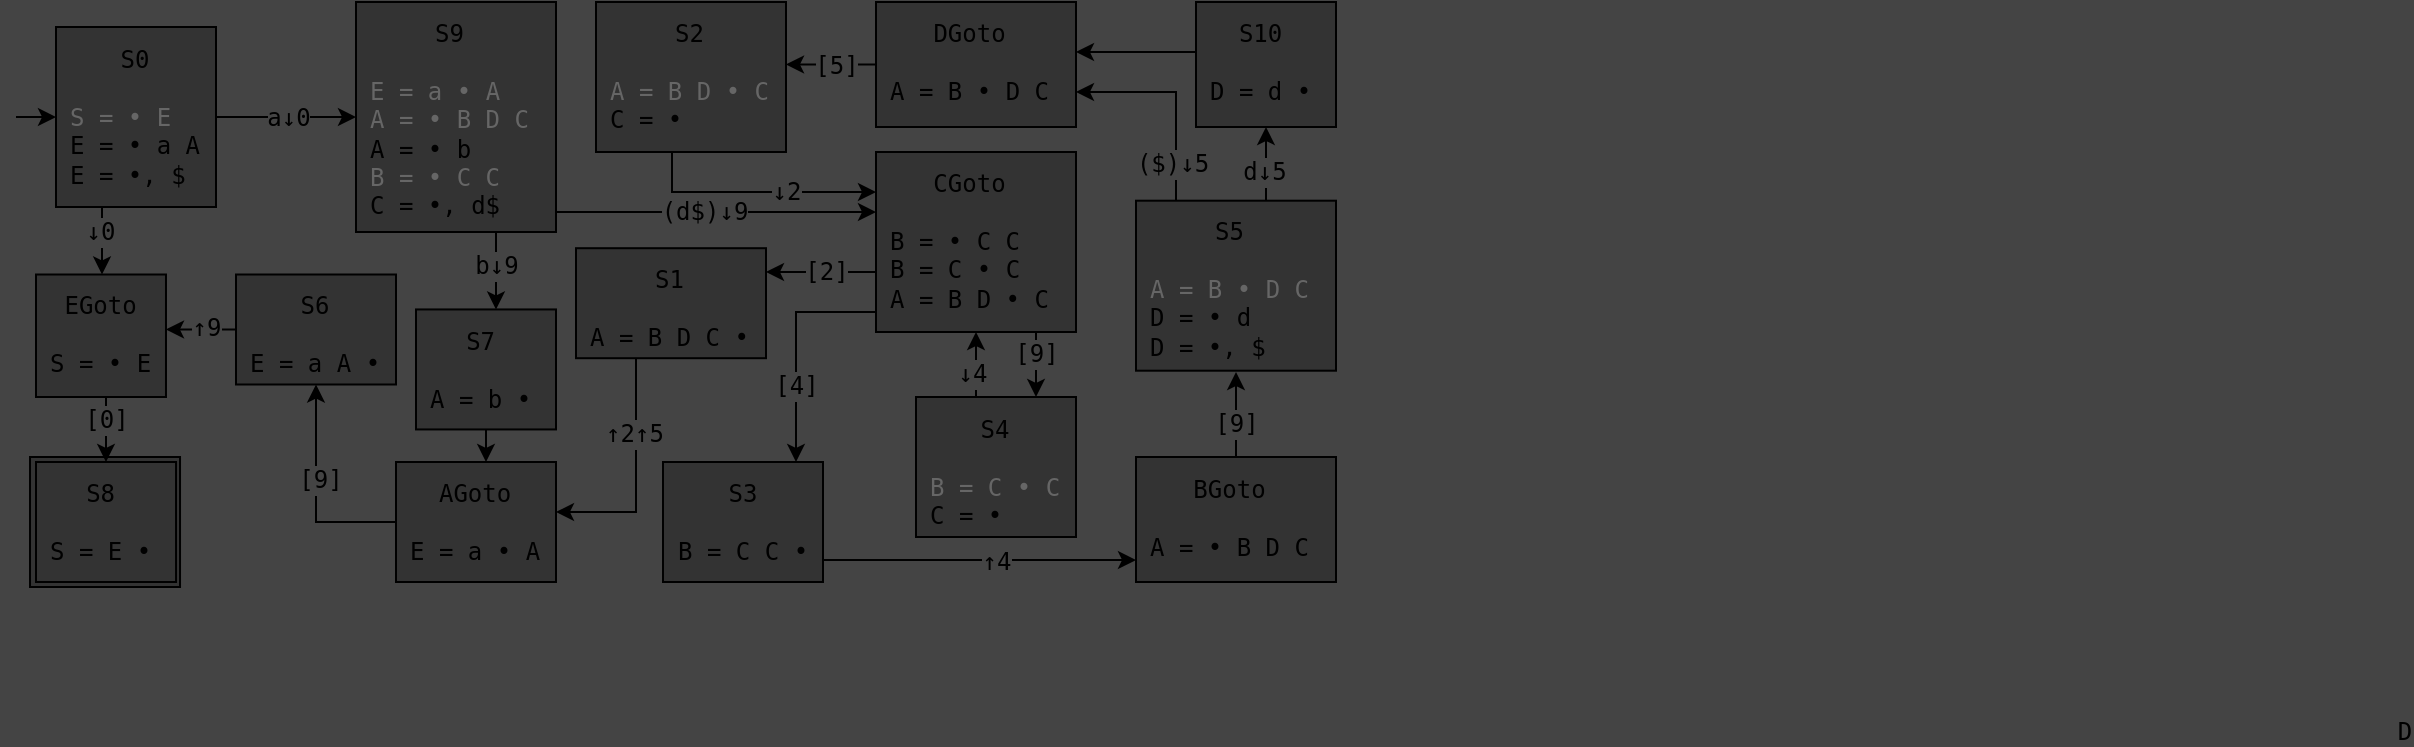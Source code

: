 <mxfile version="25.0.2">
  <diagram name="Page-1" id="PYJ2EbEZMSt3SerLNBYG">
    <mxGraphModel dx="1219" dy="1237" grid="1" gridSize="10" guides="1" tooltips="1" connect="1" arrows="1" fold="1" page="1" pageScale="1" pageWidth="827" pageHeight="1169" background="#444444" math="0" shadow="0">
      <root>
        <mxCell id="0" />
        <mxCell id="1" parent="0" />
        <mxCell id="-faT03Czc0mxViKuH39c-1" value="&lt;div style=&quot;text-align: center;&quot;&gt;S0&lt;/div&gt;&lt;div&gt;&lt;br&gt;&lt;/div&gt;&lt;font&gt;S = •&amp;nbsp;E&lt;/font&gt;&lt;div&gt;E = • a A&lt;br&gt;&lt;div&gt;E =&amp;nbsp;&lt;span style=&quot;background-color: initial;&quot;&gt;•, $&lt;/span&gt;&lt;/div&gt;&lt;/div&gt;" style="rounded=0;whiteSpace=wrap;html=1;fontFamily=monospace;align=left;spacing=7;verticalAlign=top;spacingTop=-3;fillColor=#333333;fontColor=none;noLabel=1;" vertex="1" parent="1">
          <mxGeometry x="17.01" y="242.5" width="75" height="65" as="geometry" />
        </mxCell>
        <mxCell id="pAEnlqBqYRoMagqUOsFd-15" style="edgeStyle=orthogonalEdgeStyle;rounded=0;orthogonalLoop=1;jettySize=auto;html=1;fontFamily=monospace;fontSize=12;fontColor=default;labelBackgroundColor=#444444;resizable=0;" parent="1" source="hS7_LjZfpNOxfmpkIFcN-1" target="pAEnlqBqYRoMagqUOsFd-14" edge="1">
          <mxGeometry relative="1" as="geometry" />
        </mxCell>
        <mxCell id="pAEnlqBqYRoMagqUOsFd-16" value="a↓0" style="edgeLabel;html=1;align=center;verticalAlign=middle;resizable=0;points=[];rounded=0;strokeColor=default;spacing=10;fontFamily=monospace;fontSize=12;fontColor=default;labelBackgroundColor=#444444;fillColor=default;gradientColor=none;" parent="pAEnlqBqYRoMagqUOsFd-15" vertex="1" connectable="0">
          <mxGeometry x="0.019" relative="1" as="geometry">
            <mxPoint as="offset" />
          </mxGeometry>
        </mxCell>
        <mxCell id="rSdr6fm6Imb2P2yYMMA1-73" style="edgeStyle=orthogonalEdgeStyle;rounded=0;orthogonalLoop=1;jettySize=auto;html=1;fontFamily=monospace;fontSize=12;fontColor=default;labelBackgroundColor=#444444;resizable=0;" parent="1" source="hS7_LjZfpNOxfmpkIFcN-1" target="rSdr6fm6Imb2P2yYMMA1-28" edge="1">
          <mxGeometry relative="1" as="geometry">
            <Array as="points">
              <mxPoint x="53" y="130" />
              <mxPoint x="53" y="130" />
            </Array>
          </mxGeometry>
        </mxCell>
        <mxCell id="rSdr6fm6Imb2P2yYMMA1-74" value="↓0" style="edgeLabel;html=1;align=center;verticalAlign=middle;resizable=0;points=[];rounded=0;strokeColor=default;spacing=10;fontFamily=monospace;fontSize=12;fontColor=default;labelBackgroundColor=#444444;fillColor=default;gradientColor=none;" parent="rSdr6fm6Imb2P2yYMMA1-73" vertex="1" connectable="0">
          <mxGeometry x="-0.564" y="1" relative="1" as="geometry">
            <mxPoint x="-2" y="5" as="offset" />
          </mxGeometry>
        </mxCell>
        <mxCell id="hS7_LjZfpNOxfmpkIFcN-1" value="&lt;div style=&quot;text-align: center;&quot;&gt;S0&lt;/div&gt;&lt;div&gt;&lt;br&gt;&lt;/div&gt;&lt;font color=&quot;#666666&quot;&gt;S = •&amp;nbsp;E&lt;/font&gt;&lt;div&gt;E = • a A&lt;br&gt;&lt;div&gt;E =&amp;nbsp;&lt;span style=&quot;background-color: initial;&quot;&gt;•, $&lt;/span&gt;&lt;/div&gt;&lt;/div&gt;" style="rounded=0;whiteSpace=wrap;html=1;fontFamily=monospace;align=left;spacing=7;verticalAlign=top;spacingTop=-3;fillColor=#333333;fontColor=default;" parent="1" vertex="1">
          <mxGeometry x="30" y="27.5" width="80" height="90" as="geometry" />
        </mxCell>
        <mxCell id="hS7_LjZfpNOxfmpkIFcN-2" value="&lt;div style=&quot;text-align: center;&quot;&gt;S8&lt;/div&gt;&lt;div&gt;&lt;br&gt;&lt;/div&gt;&lt;div&gt;S = E&amp;nbsp;&lt;span style=&quot;background-color: initial;&quot;&gt;•&lt;/span&gt;&lt;/div&gt;" style="rounded=0;whiteSpace=wrap;html=1;fontFamily=monospace;align=left;spacing=7;verticalAlign=top;spacingTop=-3;fillColor=#333333;" parent="1" vertex="1">
          <mxGeometry x="20.0" y="245" width="70.02" height="60" as="geometry" />
        </mxCell>
        <mxCell id="hS7_LjZfpNOxfmpkIFcN-57" value="" style="endArrow=classic;html=1;rounded=0;fontFamily=monospace;fontSize=12;fontColor=default;" parent="1" target="hS7_LjZfpNOxfmpkIFcN-1" edge="1">
          <mxGeometry width="50" height="50" relative="1" as="geometry">
            <mxPoint x="10" y="72.5" as="sourcePoint" />
            <mxPoint x="-10" y="52.5" as="targetPoint" />
          </mxGeometry>
        </mxCell>
        <mxCell id="rSdr6fm6Imb2P2yYMMA1-2" style="edgeStyle=orthogonalEdgeStyle;rounded=0;orthogonalLoop=1;jettySize=auto;html=1;fontFamily=monospace;fontSize=12;fontColor=default;labelBackgroundColor=#444444;resizable=0;" parent="1" source="pAEnlqBqYRoMagqUOsFd-14" target="rSdr6fm6Imb2P2yYMMA1-1" edge="1">
          <mxGeometry relative="1" as="geometry">
            <Array as="points">
              <mxPoint x="250" y="147.5" />
              <mxPoint x="250" y="147.5" />
            </Array>
          </mxGeometry>
        </mxCell>
        <mxCell id="rSdr6fm6Imb2P2yYMMA1-3" value="b↓9" style="edgeLabel;html=1;align=center;verticalAlign=middle;resizable=0;points=[];rounded=0;strokeColor=default;spacing=10;fontFamily=monospace;fontSize=12;fontColor=default;labelBackgroundColor=#444444;fillColor=default;gradientColor=none;" parent="rSdr6fm6Imb2P2yYMMA1-2" vertex="1" connectable="0">
          <mxGeometry x="0.004" relative="1" as="geometry">
            <mxPoint y="-3" as="offset" />
          </mxGeometry>
        </mxCell>
        <mxCell id="rSdr6fm6Imb2P2yYMMA1-11" style="edgeStyle=orthogonalEdgeStyle;rounded=0;orthogonalLoop=1;jettySize=auto;html=1;fontFamily=monospace;fontSize=12;fontColor=default;labelBackgroundColor=#444444;resizable=0;" parent="1" source="rSdr6fm6Imb2P2yYMMA1-37" target="rSdr6fm6Imb2P2yYMMA1-10" edge="1">
          <mxGeometry relative="1" as="geometry">
            <Array as="points">
              <mxPoint x="620" y="200" />
              <mxPoint x="620" y="200" />
            </Array>
          </mxGeometry>
        </mxCell>
        <mxCell id="rSdr6fm6Imb2P2yYMMA1-61" value="[9]" style="edgeLabel;html=1;align=center;verticalAlign=middle;resizable=0;points=[];rounded=0;strokeColor=default;spacing=10;fontFamily=monospace;fontSize=12;fontColor=default;labelBackgroundColor=#444444;fillColor=default;gradientColor=none;" parent="rSdr6fm6Imb2P2yYMMA1-11" vertex="1" connectable="0">
          <mxGeometry x="-0.08" y="-2" relative="1" as="geometry">
            <mxPoint x="-2" y="3" as="offset" />
          </mxGeometry>
        </mxCell>
        <mxCell id="rSdr6fm6Imb2P2yYMMA1-53" style="edgeStyle=orthogonalEdgeStyle;rounded=0;orthogonalLoop=1;jettySize=auto;html=1;fontFamily=monospace;fontSize=12;fontColor=default;labelBackgroundColor=#444444;resizable=0;" parent="1" source="pAEnlqBqYRoMagqUOsFd-14" target="rSdr6fm6Imb2P2yYMMA1-44" edge="1">
          <mxGeometry relative="1" as="geometry">
            <Array as="points">
              <mxPoint x="360" y="120" />
              <mxPoint x="360" y="120" />
            </Array>
          </mxGeometry>
        </mxCell>
        <mxCell id="rSdr6fm6Imb2P2yYMMA1-54" value="(d$)↓9" style="edgeLabel;html=1;align=center;verticalAlign=middle;resizable=0;points=[];rounded=0;strokeColor=default;spacing=10;fontFamily=monospace;fontSize=12;fontColor=default;labelBackgroundColor=#444444;fillColor=default;gradientColor=none;" parent="rSdr6fm6Imb2P2yYMMA1-53" vertex="1" connectable="0">
          <mxGeometry x="-0.082" relative="1" as="geometry">
            <mxPoint as="offset" />
          </mxGeometry>
        </mxCell>
        <mxCell id="pAEnlqBqYRoMagqUOsFd-14" value="&lt;div style=&quot;text-align: center;&quot;&gt;S9&lt;/div&gt;&lt;div&gt;&lt;span style=&quot;background-color: initial;&quot;&gt;&lt;br&gt;&lt;/span&gt;&lt;/div&gt;&lt;div&gt;&lt;font color=&quot;#666666&quot;&gt;&lt;span style=&quot;background-color: initial;&quot;&gt;E =&lt;/span&gt;&lt;span style=&quot;background-color: initial;&quot;&gt;&amp;nbsp;a&lt;/span&gt;&lt;span style=&quot;background-color: initial;&quot;&gt;&amp;nbsp;&lt;/span&gt;&lt;span style=&quot;background-color: initial;&quot;&gt;•&lt;/span&gt;&lt;span style=&quot;background-color: initial;&quot;&gt;&amp;nbsp;A&lt;br&gt;&lt;/span&gt;&lt;/font&gt;&lt;/div&gt;&lt;div&gt;&lt;span style=&quot;background-color: initial;&quot;&gt;&lt;font color=&quot;#666666&quot;&gt;A = • B D C&lt;/font&gt;&lt;/span&gt;&lt;/div&gt;&lt;div&gt;&lt;span style=&quot;background-color: initial;&quot;&gt;A = • b&lt;/span&gt;&lt;/div&gt;&lt;div&gt;&lt;font color=&quot;#666666&quot;&gt;&lt;span style=&quot;background-color: initial;&quot;&gt;B =&amp;nbsp;&lt;/span&gt;&lt;span style=&quot;background-color: initial;&quot;&gt;• C C&lt;/span&gt;&lt;/font&gt;&lt;/div&gt;&lt;div&gt;&lt;span style=&quot;background-color: initial;&quot;&gt;C =&amp;nbsp;&lt;/span&gt;&lt;span style=&quot;background-color: initial;&quot;&gt;•, d$&lt;/span&gt;&lt;/div&gt;" style="rounded=0;whiteSpace=wrap;html=1;fontFamily=monospace;align=left;spacing=7;verticalAlign=top;spacingTop=-3;fillColor=#333333;fontColor=default;" parent="1" vertex="1">
          <mxGeometry x="180" y="15" width="100" height="115" as="geometry" />
        </mxCell>
        <mxCell id="rSdr6fm6Imb2P2yYMMA1-34" style="edgeStyle=orthogonalEdgeStyle;rounded=0;orthogonalLoop=1;jettySize=auto;html=1;fontFamily=monospace;fontSize=12;fontColor=default;labelBackgroundColor=#444444;resizable=0;" parent="1" source="rSdr6fm6Imb2P2yYMMA1-1" target="rSdr6fm6Imb2P2yYMMA1-31" edge="1">
          <mxGeometry relative="1" as="geometry">
            <Array as="points">
              <mxPoint x="255" y="217.5" />
              <mxPoint x="250" y="217.5" />
            </Array>
          </mxGeometry>
        </mxCell>
        <mxCell id="rSdr6fm6Imb2P2yYMMA1-1" value="&lt;div style=&quot;text-align: center;&quot;&gt;S7&lt;/div&gt;&lt;div&gt;&lt;br&gt;&lt;/div&gt;&lt;div&gt;&lt;span style=&quot;background-color: initial;&quot;&gt;A = b&lt;/span&gt;&lt;span style=&quot;background-color: initial;&quot;&gt;&amp;nbsp;&lt;/span&gt;&lt;span style=&quot;background-color: initial;&quot;&gt;•&lt;/span&gt;&lt;/div&gt;" style="rounded=0;whiteSpace=wrap;html=1;fontFamily=monospace;align=left;spacing=7;verticalAlign=top;spacingTop=-3;fillColor=#333333;fontColor=default;" parent="1" vertex="1">
          <mxGeometry x="210" y="168.72" width="70" height="60" as="geometry" />
        </mxCell>
        <mxCell id="rSdr6fm6Imb2P2yYMMA1-29" style="edgeStyle=orthogonalEdgeStyle;rounded=0;orthogonalLoop=1;jettySize=auto;html=1;fontFamily=monospace;fontSize=12;fontColor=default;labelBackgroundColor=#444444;resizable=0;" parent="1" source="rSdr6fm6Imb2P2yYMMA1-4" target="rSdr6fm6Imb2P2yYMMA1-28" edge="1">
          <mxGeometry relative="1" as="geometry">
            <Array as="points">
              <mxPoint x="140" y="160.5" />
            </Array>
          </mxGeometry>
        </mxCell>
        <mxCell id="rSdr6fm6Imb2P2yYMMA1-64" value="↑9" style="edgeLabel;html=1;align=center;verticalAlign=middle;resizable=0;points=[];rounded=0;strokeColor=default;spacing=10;fontFamily=monospace;fontSize=12;fontColor=default;labelBackgroundColor=#444444;fillColor=default;gradientColor=none;" parent="rSdr6fm6Imb2P2yYMMA1-29" vertex="1" connectable="0">
          <mxGeometry x="-0.191" y="1" relative="1" as="geometry">
            <mxPoint x="-1" y="-2" as="offset" />
          </mxGeometry>
        </mxCell>
        <mxCell id="rSdr6fm6Imb2P2yYMMA1-4" value="&lt;div style=&quot;text-align: center;&quot;&gt;S6&lt;/div&gt;&lt;div&gt;&lt;span style=&quot;background-color: initial;&quot;&gt;&lt;br&gt;&lt;/span&gt;&lt;/div&gt;&lt;div&gt;&lt;span style=&quot;background-color: initial;&quot;&gt;E =&lt;/span&gt;&lt;span style=&quot;background-color: initial;&quot;&gt;&amp;nbsp;a&lt;/span&gt;&lt;span style=&quot;background-color: initial;&quot;&gt;&amp;nbsp;A&lt;/span&gt;&lt;span style=&quot;background-color: initial;&quot;&gt;&amp;nbsp;&lt;/span&gt;&lt;span style=&quot;background-color: initial;&quot;&gt;•&lt;/span&gt;&lt;/div&gt;" style="rounded=0;whiteSpace=wrap;html=1;fontFamily=monospace;align=left;spacing=7;verticalAlign=top;spacingTop=-3;fillColor=#333333;fontColor=default;" parent="1" vertex="1">
          <mxGeometry x="120" y="151.25" width="80" height="55" as="geometry" />
        </mxCell>
        <mxCell id="rSdr6fm6Imb2P2yYMMA1-48" style="edgeStyle=orthogonalEdgeStyle;rounded=0;orthogonalLoop=1;jettySize=auto;html=1;fontFamily=monospace;fontSize=12;fontColor=default;labelBackgroundColor=#444444;resizable=0;" parent="1" source="rSdr6fm6Imb2P2yYMMA1-7" target="rSdr6fm6Imb2P2yYMMA1-44" edge="1">
          <mxGeometry relative="1" as="geometry">
            <mxPoint x="500" y="243.72" as="sourcePoint" />
            <Array as="points">
              <mxPoint x="490" y="193.72" />
              <mxPoint x="490" y="193.72" />
            </Array>
          </mxGeometry>
        </mxCell>
        <mxCell id="rSdr6fm6Imb2P2yYMMA1-56" value="↓4" style="edgeLabel;html=1;align=center;verticalAlign=middle;resizable=0;points=[];rounded=0;strokeColor=default;spacing=10;fontFamily=monospace;fontSize=12;fontColor=default;labelBackgroundColor=#444444;fillColor=default;gradientColor=none;" parent="rSdr6fm6Imb2P2yYMMA1-48" vertex="1" connectable="0">
          <mxGeometry x="-0.268" y="2" relative="1" as="geometry">
            <mxPoint as="offset" />
          </mxGeometry>
        </mxCell>
        <mxCell id="rSdr6fm6Imb2P2yYMMA1-7" value="&lt;div style=&quot;text-align: center;&quot;&gt;S4&lt;/div&gt;&lt;div&gt;&lt;br&gt;&lt;/div&gt;&lt;div&gt;&lt;font color=&quot;#666666&quot;&gt;&lt;span style=&quot;background-color: initial;&quot;&gt;B =&lt;/span&gt;&lt;span style=&quot;background-color: initial;&quot;&gt;&amp;nbsp;C&lt;/span&gt;&lt;span style=&quot;background-color: initial;&quot;&gt;&amp;nbsp;&lt;/span&gt;&lt;span style=&quot;background-color: initial;&quot;&gt;•&lt;/span&gt;&lt;span style=&quot;background-color: initial;&quot;&gt;&amp;nbsp;C&lt;/span&gt;&lt;/font&gt;&lt;/div&gt;&lt;div&gt;&lt;span style=&quot;background-color: initial;&quot;&gt;C =&amp;nbsp;&lt;/span&gt;&lt;span style=&quot;background-color: initial;&quot;&gt;•&lt;/span&gt;&lt;/div&gt;" style="rounded=0;whiteSpace=wrap;html=1;fontFamily=monospace;align=left;spacing=7;verticalAlign=top;spacingTop=-3;fillColor=#333333;fontColor=default;" parent="1" vertex="1">
          <mxGeometry x="460" y="212.5" width="80" height="70" as="geometry" />
        </mxCell>
        <mxCell id="rSdr6fm6Imb2P2yYMMA1-19" style="edgeStyle=orthogonalEdgeStyle;rounded=0;orthogonalLoop=1;jettySize=auto;html=1;fontFamily=monospace;fontSize=12;fontColor=default;labelBackgroundColor=#444444;resizable=0;" parent="1" source="rSdr6fm6Imb2P2yYMMA1-10" target="rSdr6fm6Imb2P2yYMMA1-18" edge="1">
          <mxGeometry relative="1" as="geometry">
            <Array as="points">
              <mxPoint x="635" y="100" />
              <mxPoint x="635" y="100" />
            </Array>
          </mxGeometry>
        </mxCell>
        <mxCell id="rSdr6fm6Imb2P2yYMMA1-20" value="d↓5" style="edgeLabel;html=1;align=center;verticalAlign=middle;resizable=0;points=[];rounded=0;strokeColor=default;spacing=10;fontFamily=monospace;fontSize=12;fontColor=default;labelBackgroundColor=#444444;fillColor=default;gradientColor=none;" parent="rSdr6fm6Imb2P2yYMMA1-19" vertex="1" connectable="0">
          <mxGeometry x="-0.092" y="-1" relative="1" as="geometry">
            <mxPoint x="-2" y="2" as="offset" />
          </mxGeometry>
        </mxCell>
        <mxCell id="rSdr6fm6Imb2P2yYMMA1-68" style="edgeStyle=orthogonalEdgeStyle;rounded=0;orthogonalLoop=1;jettySize=auto;html=1;fontFamily=monospace;fontSize=12;fontColor=default;labelBackgroundColor=#444444;resizable=0;" parent="1" source="rSdr6fm6Imb2P2yYMMA1-10" target="rSdr6fm6Imb2P2yYMMA1-66" edge="1">
          <mxGeometry relative="1" as="geometry">
            <Array as="points">
              <mxPoint x="590" y="60" />
            </Array>
          </mxGeometry>
        </mxCell>
        <mxCell id="rSdr6fm6Imb2P2yYMMA1-69" value="($)↓5" style="edgeLabel;html=1;align=center;verticalAlign=middle;resizable=0;points=[];rounded=0;strokeColor=default;spacing=10;fontFamily=monospace;fontSize=12;fontColor=default;labelBackgroundColor=#444444;fillColor=default;gradientColor=none;" parent="rSdr6fm6Imb2P2yYMMA1-68" vertex="1" connectable="0">
          <mxGeometry x="-0.648" relative="1" as="geometry">
            <mxPoint x="-2" as="offset" />
          </mxGeometry>
        </mxCell>
        <mxCell id="rSdr6fm6Imb2P2yYMMA1-10" value="&lt;div style=&quot;text-align: center;&quot;&gt;S5&lt;/div&gt;&lt;div style=&quot;text-align: center;&quot;&gt;&lt;br&gt;&lt;/div&gt;&lt;div&gt;&lt;font color=&quot;#666666&quot;&gt;&lt;span style=&quot;background-color: initial;&quot;&gt;A = B&lt;/span&gt;&lt;span style=&quot;background-color: initial;&quot;&gt;&amp;nbsp;&lt;/span&gt;&lt;span style=&quot;background-color: initial;&quot;&gt;•&lt;/span&gt;&lt;span style=&quot;background-color: initial;&quot;&gt;&amp;nbsp;D C&lt;/span&gt;&lt;/font&gt;&lt;/div&gt;&lt;div&gt;&lt;span style=&quot;background-color: initial;&quot;&gt;D = • d&lt;/span&gt;&lt;/div&gt;&lt;div&gt;&lt;span style=&quot;background-color: initial;&quot;&gt;D =&amp;nbsp;&lt;/span&gt;&lt;span style=&quot;background-color: initial;&quot;&gt;•, $&lt;/span&gt;&lt;/div&gt;" style="rounded=0;whiteSpace=wrap;html=1;fontFamily=monospace;align=left;spacing=7;verticalAlign=top;spacingTop=-3;fillColor=#333333;fontColor=default;" parent="1" vertex="1">
          <mxGeometry x="570" y="114.35" width="100" height="85" as="geometry" />
        </mxCell>
        <mxCell id="rSdr6fm6Imb2P2yYMMA1-45" style="edgeStyle=orthogonalEdgeStyle;rounded=0;orthogonalLoop=1;jettySize=auto;html=1;fontFamily=monospace;fontSize=12;fontColor=default;labelBackgroundColor=#444444;resizable=0;" parent="1" edge="1">
          <mxGeometry relative="1" as="geometry">
            <mxPoint x="413.5" y="294.034" as="sourcePoint" />
            <mxPoint x="570" y="294.034" as="targetPoint" />
            <Array as="points">
              <mxPoint x="500" y="294" />
              <mxPoint x="500" y="294" />
            </Array>
          </mxGeometry>
        </mxCell>
        <mxCell id="rSdr6fm6Imb2P2yYMMA1-60" value="↑4" style="edgeLabel;html=1;align=center;verticalAlign=middle;resizable=0;points=[];rounded=0;strokeColor=default;spacing=10;fontFamily=monospace;fontSize=12;fontColor=default;labelBackgroundColor=#444444;fillColor=default;gradientColor=none;" parent="rSdr6fm6Imb2P2yYMMA1-45" vertex="1" connectable="0">
          <mxGeometry x="-0.306" y="-1" relative="1" as="geometry">
            <mxPoint x="32" as="offset" />
          </mxGeometry>
        </mxCell>
        <mxCell id="rSdr6fm6Imb2P2yYMMA1-13" value="&lt;div style=&quot;text-align: center;&quot;&gt;S3&lt;/div&gt;&lt;div&gt;&lt;br&gt;&lt;/div&gt;&lt;div&gt;&lt;span style=&quot;background-color: initial;&quot;&gt;B =&lt;/span&gt;&lt;span style=&quot;background-color: initial;&quot;&gt;&amp;nbsp;C&lt;/span&gt;&lt;span style=&quot;background-color: initial;&quot;&gt;&amp;nbsp;C&lt;/span&gt;&lt;span style=&quot;background-color: initial;&quot;&gt;&amp;nbsp;&lt;/span&gt;&lt;span style=&quot;background-color: initial;&quot;&gt;•&lt;/span&gt;&lt;/div&gt;" style="rounded=0;whiteSpace=wrap;html=1;fontFamily=monospace;align=left;spacing=7;verticalAlign=top;spacingTop=-3;fillColor=#333333;fontColor=default;" parent="1" vertex="1">
          <mxGeometry x="333.5" y="245" width="80" height="60" as="geometry" />
        </mxCell>
        <mxCell id="rSdr6fm6Imb2P2yYMMA1-23" style="edgeStyle=orthogonalEdgeStyle;rounded=0;orthogonalLoop=1;jettySize=auto;html=1;fontFamily=monospace;fontSize=12;fontColor=default;labelBackgroundColor=#444444;resizable=0;" parent="1" source="rSdr6fm6Imb2P2yYMMA1-66" target="rSdr6fm6Imb2P2yYMMA1-22" edge="1">
          <mxGeometry relative="1" as="geometry">
            <Array as="points">
              <mxPoint x="410" y="46" />
              <mxPoint x="410" y="46" />
            </Array>
          </mxGeometry>
        </mxCell>
        <mxCell id="rSdr6fm6Imb2P2yYMMA1-24" value="D" style="edgeLabel;html=1;align=center;verticalAlign=middle;resizable=0;points=[];rounded=0;strokeColor=default;spacing=10;fontFamily=monospace;fontSize=12;fontColor=default;labelBackgroundColor=#444444;fillColor=default;gradientColor=none;" parent="rSdr6fm6Imb2P2yYMMA1-23" vertex="1" connectable="0">
          <mxGeometry x="0.158" relative="1" as="geometry">
            <mxPoint x="790" y="333" as="offset" />
          </mxGeometry>
        </mxCell>
        <mxCell id="rSdr6fm6Imb2P2yYMMA1-70" value="" style="edgeLabel;html=1;align=center;verticalAlign=middle;resizable=0;points=[];rounded=0;strokeColor=default;spacing=10;fontFamily=monospace;fontSize=12;fontColor=default;labelBackgroundColor=#444444;fillColor=default;gradientColor=none;" parent="rSdr6fm6Imb2P2yYMMA1-23" vertex="1" connectable="0">
          <mxGeometry x="-0.58" y="1" relative="1" as="geometry">
            <mxPoint as="offset" />
          </mxGeometry>
        </mxCell>
        <mxCell id="rSdr6fm6Imb2P2yYMMA1-71" value="[5]" style="edgeLabel;html=1;align=center;verticalAlign=middle;resizable=0;points=[];rounded=0;strokeColor=default;spacing=10;fontFamily=monospace;fontSize=12;fontColor=default;labelBackgroundColor=#444444;fillColor=default;gradientColor=none;" parent="rSdr6fm6Imb2P2yYMMA1-23" vertex="1" connectable="0">
          <mxGeometry x="-0.733" relative="1" as="geometry">
            <mxPoint x="-14" as="offset" />
          </mxGeometry>
        </mxCell>
        <mxCell id="rSdr6fm6Imb2P2yYMMA1-67" style="edgeStyle=orthogonalEdgeStyle;rounded=0;orthogonalLoop=1;jettySize=auto;html=1;fontFamily=monospace;fontSize=12;fontColor=default;labelBackgroundColor=#444444;resizable=0;" parent="1" source="rSdr6fm6Imb2P2yYMMA1-18" target="rSdr6fm6Imb2P2yYMMA1-66" edge="1">
          <mxGeometry relative="1" as="geometry">
            <Array as="points">
              <mxPoint x="570" y="40" />
              <mxPoint x="570" y="40" />
            </Array>
          </mxGeometry>
        </mxCell>
        <mxCell id="rSdr6fm6Imb2P2yYMMA1-18" value="&lt;div style=&quot;text-align: center;&quot;&gt;S10&lt;/div&gt;&lt;div style=&quot;text-align: center;&quot;&gt;&lt;br&gt;&lt;/div&gt;&lt;div&gt;&lt;span style=&quot;background-color: initial;&quot;&gt;D = d&lt;/span&gt;&lt;span style=&quot;background-color: initial;&quot;&gt;&amp;nbsp;&lt;/span&gt;&lt;span style=&quot;background-color: initial;&quot;&gt;•&lt;br&gt;&lt;/span&gt;&lt;/div&gt;" style="rounded=0;whiteSpace=wrap;html=1;fontFamily=monospace;align=left;spacing=7;verticalAlign=top;spacingTop=-3;fillColor=#333333;fontColor=default;" parent="1" vertex="1">
          <mxGeometry x="600" y="15.0" width="70" height="62.5" as="geometry" />
        </mxCell>
        <mxCell id="rSdr6fm6Imb2P2yYMMA1-52" style="edgeStyle=orthogonalEdgeStyle;rounded=0;orthogonalLoop=1;jettySize=auto;html=1;fontFamily=monospace;fontSize=12;fontColor=default;labelBackgroundColor=#444444;resizable=0;" parent="1" source="rSdr6fm6Imb2P2yYMMA1-22" target="rSdr6fm6Imb2P2yYMMA1-44" edge="1">
          <mxGeometry relative="1" as="geometry">
            <Array as="points">
              <mxPoint x="338" y="110" />
            </Array>
          </mxGeometry>
        </mxCell>
        <mxCell id="rSdr6fm6Imb2P2yYMMA1-58" value="↓2" style="edgeLabel;html=1;align=center;verticalAlign=middle;resizable=0;points=[];rounded=0;strokeColor=default;spacing=10;fontFamily=monospace;fontSize=12;fontColor=default;labelBackgroundColor=#444444;fillColor=default;gradientColor=none;" parent="rSdr6fm6Imb2P2yYMMA1-52" vertex="1" connectable="0">
          <mxGeometry x="-0.114" y="1" relative="1" as="geometry">
            <mxPoint x="23" y="1" as="offset" />
          </mxGeometry>
        </mxCell>
        <mxCell id="rSdr6fm6Imb2P2yYMMA1-22" value="&lt;div style=&quot;text-align: center;&quot;&gt;S2&lt;/div&gt;&lt;div style=&quot;text-align: center;&quot;&gt;&lt;br&gt;&lt;/div&gt;&lt;div&gt;&lt;font color=&quot;#666666&quot;&gt;&lt;span style=&quot;background-color: initial;&quot;&gt;A = B&lt;/span&gt;&lt;span style=&quot;background-color: initial;&quot;&gt;&amp;nbsp;D&lt;/span&gt;&lt;span style=&quot;background-color: initial;&quot;&gt;&amp;nbsp;&lt;/span&gt;&lt;span style=&quot;background-color: initial;&quot;&gt;•&lt;/span&gt;&lt;span style=&quot;background-color: initial;&quot;&gt;&amp;nbsp;C&lt;/span&gt;&lt;/font&gt;&lt;/div&gt;&lt;div&gt;&lt;span style=&quot;background-color: initial;&quot;&gt;C =&amp;nbsp;&lt;/span&gt;&lt;span style=&quot;background-color: initial;&quot;&gt;•&lt;/span&gt;&lt;/div&gt;" style="rounded=0;whiteSpace=wrap;html=1;fontFamily=monospace;align=left;spacing=7;verticalAlign=top;spacingTop=-3;fillColor=#333333;fontColor=default;" parent="1" vertex="1">
          <mxGeometry x="300" y="15" width="95" height="75" as="geometry" />
        </mxCell>
        <mxCell id="rSdr6fm6Imb2P2yYMMA1-33" style="edgeStyle=orthogonalEdgeStyle;rounded=0;orthogonalLoop=1;jettySize=auto;html=1;fontFamily=monospace;fontSize=12;fontColor=default;labelBackgroundColor=#444444;resizable=0;" parent="1" source="rSdr6fm6Imb2P2yYMMA1-25" target="rSdr6fm6Imb2P2yYMMA1-31" edge="1">
          <mxGeometry relative="1" as="geometry">
            <Array as="points">
              <mxPoint x="320" y="270" />
            </Array>
          </mxGeometry>
        </mxCell>
        <mxCell id="rSdr6fm6Imb2P2yYMMA1-62" value="↑2↑5" style="edgeLabel;html=1;align=center;verticalAlign=middle;resizable=0;points=[];rounded=0;strokeColor=default;spacing=10;fontFamily=monospace;fontSize=12;fontColor=default;labelBackgroundColor=#444444;fillColor=default;gradientColor=none;" parent="rSdr6fm6Imb2P2yYMMA1-33" vertex="1" connectable="0">
          <mxGeometry x="-0.348" y="-1" relative="1" as="geometry">
            <mxPoint as="offset" />
          </mxGeometry>
        </mxCell>
        <mxCell id="rSdr6fm6Imb2P2yYMMA1-30" style="edgeStyle=orthogonalEdgeStyle;rounded=0;orthogonalLoop=1;jettySize=auto;html=1;fontFamily=monospace;fontSize=12;fontColor=default;labelBackgroundColor=#444444;resizable=0;" parent="1" source="rSdr6fm6Imb2P2yYMMA1-28" target="hS7_LjZfpNOxfmpkIFcN-2" edge="1">
          <mxGeometry relative="1" as="geometry">
            <Array as="points">
              <mxPoint x="55" y="230" />
              <mxPoint x="55" y="230" />
            </Array>
          </mxGeometry>
        </mxCell>
        <mxCell id="rSdr6fm6Imb2P2yYMMA1-65" value="[0]" style="edgeLabel;html=1;align=center;verticalAlign=middle;resizable=0;points=[];rounded=0;strokeColor=default;spacing=10;fontFamily=monospace;fontSize=12;fontColor=default;labelBackgroundColor=#444444;fillColor=default;gradientColor=none;" parent="rSdr6fm6Imb2P2yYMMA1-30" vertex="1" connectable="0">
          <mxGeometry x="-0.066" y="-1" relative="1" as="geometry">
            <mxPoint x="1" y="-4" as="offset" />
          </mxGeometry>
        </mxCell>
        <mxCell id="rSdr6fm6Imb2P2yYMMA1-28" value="&lt;div style=&quot;text-align: center;&quot;&gt;EGoto&lt;/div&gt;&lt;div&gt;&lt;br&gt;&lt;/div&gt;&lt;font&gt;S = •&amp;nbsp;E&lt;/font&gt;" style="rounded=0;whiteSpace=wrap;html=1;fontFamily=monospace;align=left;spacing=7;verticalAlign=top;spacingTop=-3;fillColor=#333333;fontColor=default;" parent="1" vertex="1">
          <mxGeometry x="20" y="151.25" width="64.99" height="61.25" as="geometry" />
        </mxCell>
        <mxCell id="rSdr6fm6Imb2P2yYMMA1-32" style="edgeStyle=orthogonalEdgeStyle;rounded=0;orthogonalLoop=1;jettySize=auto;html=1;fontFamily=monospace;fontSize=12;fontColor=default;labelBackgroundColor=#444444;resizable=0;" parent="1" source="rSdr6fm6Imb2P2yYMMA1-31" target="rSdr6fm6Imb2P2yYMMA1-4" edge="1">
          <mxGeometry relative="1" as="geometry">
            <Array as="points">
              <mxPoint x="160" y="275" />
            </Array>
          </mxGeometry>
        </mxCell>
        <mxCell id="rSdr6fm6Imb2P2yYMMA1-63" value="[9]" style="edgeLabel;html=1;align=center;verticalAlign=middle;resizable=0;points=[];rounded=0;strokeColor=default;spacing=10;fontFamily=monospace;fontSize=12;fontColor=default;labelBackgroundColor=#444444;fillColor=default;gradientColor=none;" parent="rSdr6fm6Imb2P2yYMMA1-32" vertex="1" connectable="0">
          <mxGeometry x="0.134" y="-2" relative="1" as="geometry">
            <mxPoint as="offset" />
          </mxGeometry>
        </mxCell>
        <mxCell id="rSdr6fm6Imb2P2yYMMA1-31" value="&lt;div style=&quot;text-align: center;&quot;&gt;AGoto&lt;/div&gt;&lt;div&gt;&lt;span style=&quot;background-color: initial;&quot;&gt;&lt;br&gt;&lt;/span&gt;&lt;/div&gt;&lt;div&gt;&lt;span style=&quot;background-color: initial;&quot;&gt;E =&lt;/span&gt;&lt;span style=&quot;background-color: initial;&quot;&gt;&amp;nbsp;a&lt;/span&gt;&lt;span style=&quot;background-color: initial;&quot;&gt;&amp;nbsp;&lt;/span&gt;&lt;span style=&quot;background-color: initial;&quot;&gt;•&lt;/span&gt;&lt;span style=&quot;background-color: initial;&quot;&gt;&amp;nbsp;A&lt;/span&gt;&lt;/div&gt;" style="rounded=0;whiteSpace=wrap;html=1;fontFamily=monospace;align=left;spacing=7;verticalAlign=top;spacingTop=-3;fillColor=#333333;fontColor=default;" parent="1" vertex="1">
          <mxGeometry x="200" y="245" width="80" height="60" as="geometry" />
        </mxCell>
        <mxCell id="rSdr6fm6Imb2P2yYMMA1-37" value="&lt;div style=&quot;text-align: center;&quot;&gt;BGoto&lt;/div&gt;&lt;div&gt;&lt;span style=&quot;background-color: initial;&quot;&gt;&lt;br&gt;&lt;/span&gt;&lt;/div&gt;&lt;div&gt;&lt;span style=&quot;background-color: initial;&quot;&gt;A = • B D C&lt;/span&gt;&lt;/div&gt;" style="rounded=0;whiteSpace=wrap;html=1;fontFamily=monospace;align=left;spacing=7;verticalAlign=top;spacingTop=-3;fillColor=#333333;fontColor=default;" parent="1" vertex="1">
          <mxGeometry x="570" y="242.5" width="100" height="62.5" as="geometry" />
        </mxCell>
        <mxCell id="rSdr6fm6Imb2P2yYMMA1-46" style="edgeStyle=orthogonalEdgeStyle;rounded=0;orthogonalLoop=1;jettySize=auto;html=1;fontFamily=monospace;fontSize=12;fontColor=default;labelBackgroundColor=#444444;resizable=0;" parent="1" source="rSdr6fm6Imb2P2yYMMA1-44" target="rSdr6fm6Imb2P2yYMMA1-25" edge="1">
          <mxGeometry relative="1" as="geometry">
            <Array as="points">
              <mxPoint x="430" y="150" />
              <mxPoint x="430" y="150" />
            </Array>
          </mxGeometry>
        </mxCell>
        <mxCell id="rSdr6fm6Imb2P2yYMMA1-59" value="[2]" style="edgeLabel;html=1;align=center;verticalAlign=middle;resizable=0;points=[];rounded=0;strokeColor=default;spacing=10;fontFamily=monospace;fontSize=12;fontColor=default;labelBackgroundColor=#444444;fillColor=default;gradientColor=none;" parent="rSdr6fm6Imb2P2yYMMA1-46" vertex="1" connectable="0">
          <mxGeometry x="-0.065" relative="1" as="geometry">
            <mxPoint as="offset" />
          </mxGeometry>
        </mxCell>
        <mxCell id="rSdr6fm6Imb2P2yYMMA1-47" style="edgeStyle=orthogonalEdgeStyle;rounded=0;orthogonalLoop=1;jettySize=auto;html=1;fontFamily=monospace;fontSize=12;fontColor=default;labelBackgroundColor=#444444;resizable=0;" parent="1" source="rSdr6fm6Imb2P2yYMMA1-44" target="rSdr6fm6Imb2P2yYMMA1-7" edge="1">
          <mxGeometry relative="1" as="geometry">
            <Array as="points">
              <mxPoint x="520" y="200" />
              <mxPoint x="520" y="200" />
            </Array>
          </mxGeometry>
        </mxCell>
        <mxCell id="rSdr6fm6Imb2P2yYMMA1-55" value="[9]" style="edgeLabel;html=1;align=center;verticalAlign=middle;resizable=0;points=[];rounded=0;strokeColor=default;spacing=10;fontFamily=monospace;fontSize=12;fontColor=default;labelBackgroundColor=#444444;fillColor=default;gradientColor=none;" parent="rSdr6fm6Imb2P2yYMMA1-47" vertex="1" connectable="0">
          <mxGeometry x="-0.217" relative="1" as="geometry">
            <mxPoint y="-2" as="offset" />
          </mxGeometry>
        </mxCell>
        <mxCell id="rSdr6fm6Imb2P2yYMMA1-50" style="edgeStyle=orthogonalEdgeStyle;rounded=0;orthogonalLoop=1;jettySize=auto;html=1;fontFamily=monospace;fontSize=12;fontColor=default;labelBackgroundColor=#444444;resizable=0;" parent="1" source="rSdr6fm6Imb2P2yYMMA1-44" target="rSdr6fm6Imb2P2yYMMA1-13" edge="1">
          <mxGeometry relative="1" as="geometry">
            <Array as="points">
              <mxPoint x="400" y="170" />
            </Array>
          </mxGeometry>
        </mxCell>
        <mxCell id="rSdr6fm6Imb2P2yYMMA1-57" value="[4]" style="edgeLabel;html=1;align=center;verticalAlign=middle;resizable=0;points=[];rounded=0;strokeColor=default;spacing=10;fontFamily=monospace;fontSize=12;fontColor=default;labelBackgroundColor=#444444;fillColor=default;gradientColor=none;" parent="rSdr6fm6Imb2P2yYMMA1-50" vertex="1" connectable="0">
          <mxGeometry x="0.334" relative="1" as="geometry">
            <mxPoint as="offset" />
          </mxGeometry>
        </mxCell>
        <mxCell id="rSdr6fm6Imb2P2yYMMA1-44" value="&lt;div style=&quot;text-align: center;&quot;&gt;CGoto&lt;/div&gt;&lt;div&gt;&lt;span style=&quot;background-color: initial;&quot;&gt;&lt;br&gt;&lt;/span&gt;&lt;/div&gt;&lt;div&gt;&lt;span style=&quot;background-color: initial;&quot;&gt;B =&amp;nbsp;&lt;/span&gt;&lt;span style=&quot;background-color: initial;&quot;&gt;• C C&lt;/span&gt;&lt;br&gt;&lt;/div&gt;&lt;div&gt;&lt;span style=&quot;background-color: initial;&quot;&gt;B =&amp;nbsp;&lt;/span&gt;&lt;span style=&quot;background-color: initial;&quot;&gt;C&amp;nbsp;&lt;/span&gt;&lt;span style=&quot;background-color: initial;&quot;&gt;•&lt;/span&gt;&lt;span style=&quot;background-color: initial;&quot;&gt;&amp;nbsp;&lt;/span&gt;&lt;span style=&quot;background-color: initial;&quot;&gt;C&lt;/span&gt;&lt;/div&gt;&lt;div&gt;A = B D • C&lt;/div&gt;" style="rounded=0;whiteSpace=wrap;html=1;fontFamily=monospace;align=left;spacing=7;verticalAlign=top;spacingTop=-3;fillColor=#333333;fontColor=default;" parent="1" vertex="1">
          <mxGeometry x="440" y="90" width="100" height="90" as="geometry" />
        </mxCell>
        <mxCell id="rSdr6fm6Imb2P2yYMMA1-25" value="&lt;div style=&quot;text-align: center;&quot;&gt;S1&lt;/div&gt;&lt;div style=&quot;text-align: center;&quot;&gt;&lt;br&gt;&lt;/div&gt;&lt;div&gt;&lt;span style=&quot;background-color: initial;&quot;&gt;A = B&lt;/span&gt;&lt;span style=&quot;background-color: initial;&quot;&gt;&amp;nbsp;D&lt;/span&gt;&lt;span style=&quot;background-color: initial;&quot;&gt;&amp;nbsp;C&lt;/span&gt;&lt;span style=&quot;background-color: initial;&quot;&gt;&amp;nbsp;&lt;/span&gt;&lt;span style=&quot;background-color: initial;&quot;&gt;•&lt;/span&gt;&lt;/div&gt;" style="rounded=0;whiteSpace=wrap;html=1;fontFamily=monospace;align=left;spacing=7;verticalAlign=top;spacingTop=-3;fillColor=#333333;fontColor=default;" parent="1" vertex="1">
          <mxGeometry x="290" y="138.1" width="95" height="55" as="geometry" />
        </mxCell>
        <mxCell id="rSdr6fm6Imb2P2yYMMA1-66" value="&lt;div style=&quot;text-align: center;&quot;&gt;DGoto&lt;/div&gt;&lt;div style=&quot;text-align: center;&quot;&gt;&lt;br&gt;&lt;/div&gt;&lt;div&gt;&lt;span style=&quot;background-color: initial;&quot;&gt;A = B&lt;/span&gt;&lt;span style=&quot;background-color: initial;&quot;&gt;&amp;nbsp;&lt;/span&gt;&lt;span style=&quot;background-color: initial;&quot;&gt;•&lt;/span&gt;&lt;span style=&quot;background-color: initial;&quot;&gt;&amp;nbsp;D C&lt;/span&gt;&lt;/div&gt;" style="rounded=0;whiteSpace=wrap;html=1;fontFamily=monospace;align=left;spacing=7;verticalAlign=top;spacingTop=-3;fillColor=#333333;fontColor=default;" parent="1" vertex="1">
          <mxGeometry x="440" y="15" width="100" height="62.5" as="geometry" />
        </mxCell>
      </root>
    </mxGraphModel>
  </diagram>
</mxfile>
